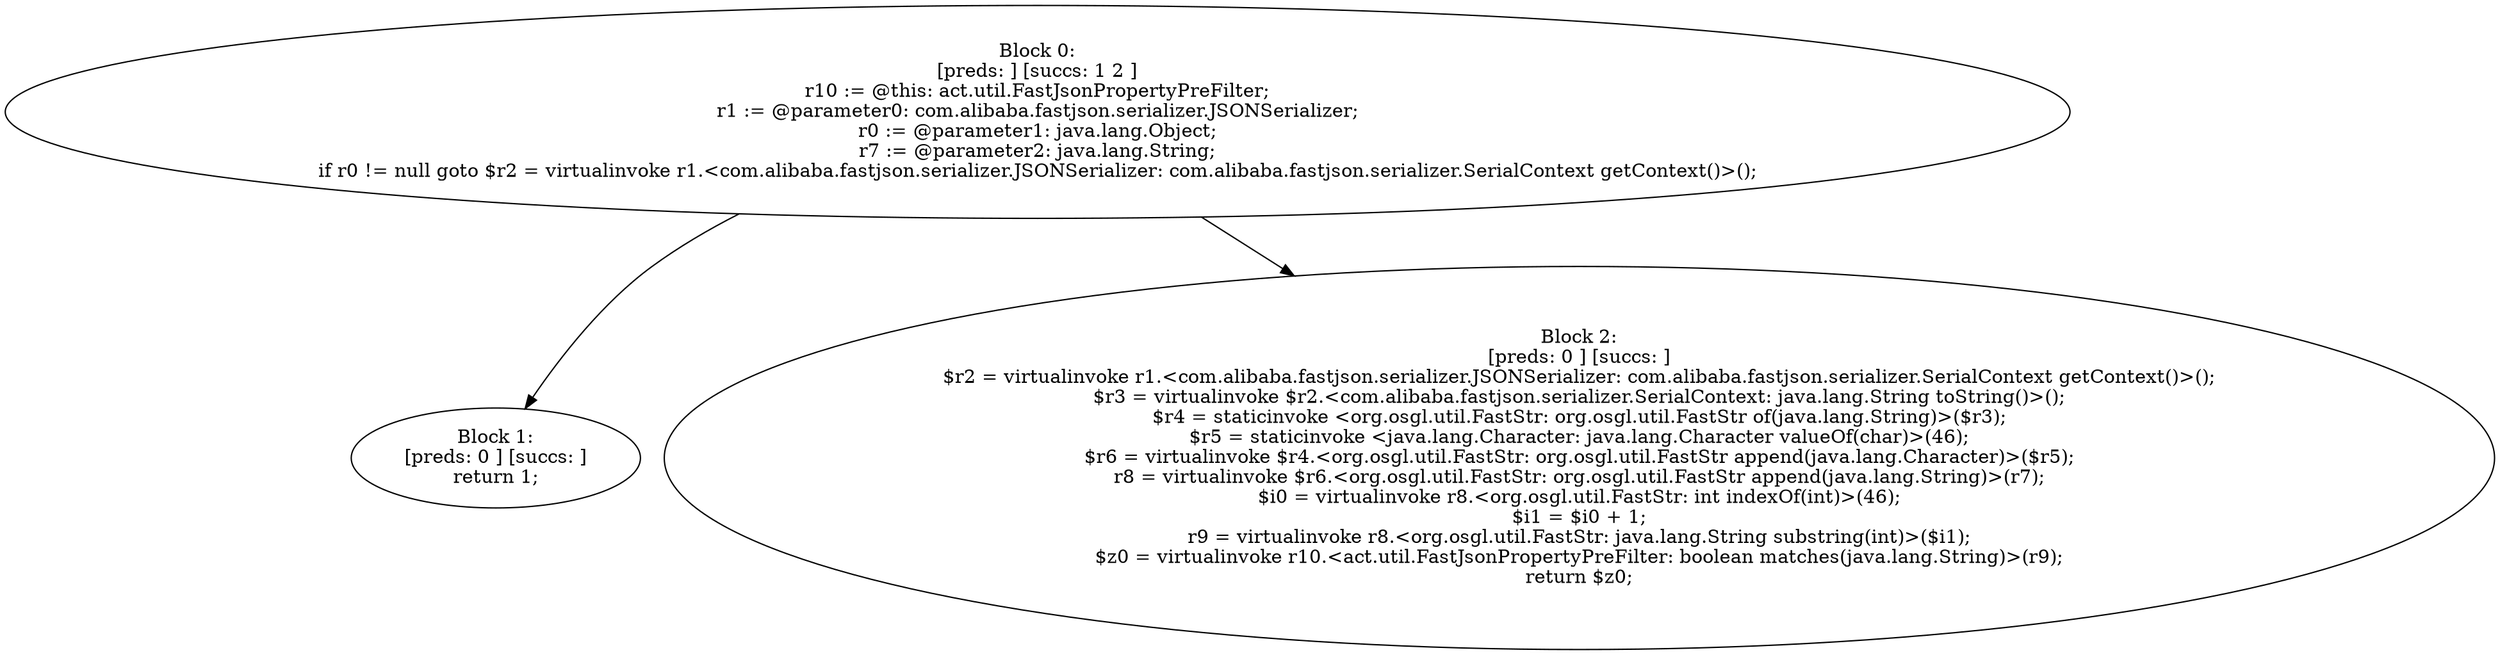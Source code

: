 digraph "unitGraph" {
    "Block 0:
[preds: ] [succs: 1 2 ]
r10 := @this: act.util.FastJsonPropertyPreFilter;
r1 := @parameter0: com.alibaba.fastjson.serializer.JSONSerializer;
r0 := @parameter1: java.lang.Object;
r7 := @parameter2: java.lang.String;
if r0 != null goto $r2 = virtualinvoke r1.<com.alibaba.fastjson.serializer.JSONSerializer: com.alibaba.fastjson.serializer.SerialContext getContext()>();
"
    "Block 1:
[preds: 0 ] [succs: ]
return 1;
"
    "Block 2:
[preds: 0 ] [succs: ]
$r2 = virtualinvoke r1.<com.alibaba.fastjson.serializer.JSONSerializer: com.alibaba.fastjson.serializer.SerialContext getContext()>();
$r3 = virtualinvoke $r2.<com.alibaba.fastjson.serializer.SerialContext: java.lang.String toString()>();
$r4 = staticinvoke <org.osgl.util.FastStr: org.osgl.util.FastStr of(java.lang.String)>($r3);
$r5 = staticinvoke <java.lang.Character: java.lang.Character valueOf(char)>(46);
$r6 = virtualinvoke $r4.<org.osgl.util.FastStr: org.osgl.util.FastStr append(java.lang.Character)>($r5);
r8 = virtualinvoke $r6.<org.osgl.util.FastStr: org.osgl.util.FastStr append(java.lang.String)>(r7);
$i0 = virtualinvoke r8.<org.osgl.util.FastStr: int indexOf(int)>(46);
$i1 = $i0 + 1;
r9 = virtualinvoke r8.<org.osgl.util.FastStr: java.lang.String substring(int)>($i1);
$z0 = virtualinvoke r10.<act.util.FastJsonPropertyPreFilter: boolean matches(java.lang.String)>(r9);
return $z0;
"
    "Block 0:
[preds: ] [succs: 1 2 ]
r10 := @this: act.util.FastJsonPropertyPreFilter;
r1 := @parameter0: com.alibaba.fastjson.serializer.JSONSerializer;
r0 := @parameter1: java.lang.Object;
r7 := @parameter2: java.lang.String;
if r0 != null goto $r2 = virtualinvoke r1.<com.alibaba.fastjson.serializer.JSONSerializer: com.alibaba.fastjson.serializer.SerialContext getContext()>();
"->"Block 1:
[preds: 0 ] [succs: ]
return 1;
";
    "Block 0:
[preds: ] [succs: 1 2 ]
r10 := @this: act.util.FastJsonPropertyPreFilter;
r1 := @parameter0: com.alibaba.fastjson.serializer.JSONSerializer;
r0 := @parameter1: java.lang.Object;
r7 := @parameter2: java.lang.String;
if r0 != null goto $r2 = virtualinvoke r1.<com.alibaba.fastjson.serializer.JSONSerializer: com.alibaba.fastjson.serializer.SerialContext getContext()>();
"->"Block 2:
[preds: 0 ] [succs: ]
$r2 = virtualinvoke r1.<com.alibaba.fastjson.serializer.JSONSerializer: com.alibaba.fastjson.serializer.SerialContext getContext()>();
$r3 = virtualinvoke $r2.<com.alibaba.fastjson.serializer.SerialContext: java.lang.String toString()>();
$r4 = staticinvoke <org.osgl.util.FastStr: org.osgl.util.FastStr of(java.lang.String)>($r3);
$r5 = staticinvoke <java.lang.Character: java.lang.Character valueOf(char)>(46);
$r6 = virtualinvoke $r4.<org.osgl.util.FastStr: org.osgl.util.FastStr append(java.lang.Character)>($r5);
r8 = virtualinvoke $r6.<org.osgl.util.FastStr: org.osgl.util.FastStr append(java.lang.String)>(r7);
$i0 = virtualinvoke r8.<org.osgl.util.FastStr: int indexOf(int)>(46);
$i1 = $i0 + 1;
r9 = virtualinvoke r8.<org.osgl.util.FastStr: java.lang.String substring(int)>($i1);
$z0 = virtualinvoke r10.<act.util.FastJsonPropertyPreFilter: boolean matches(java.lang.String)>(r9);
return $z0;
";
}
